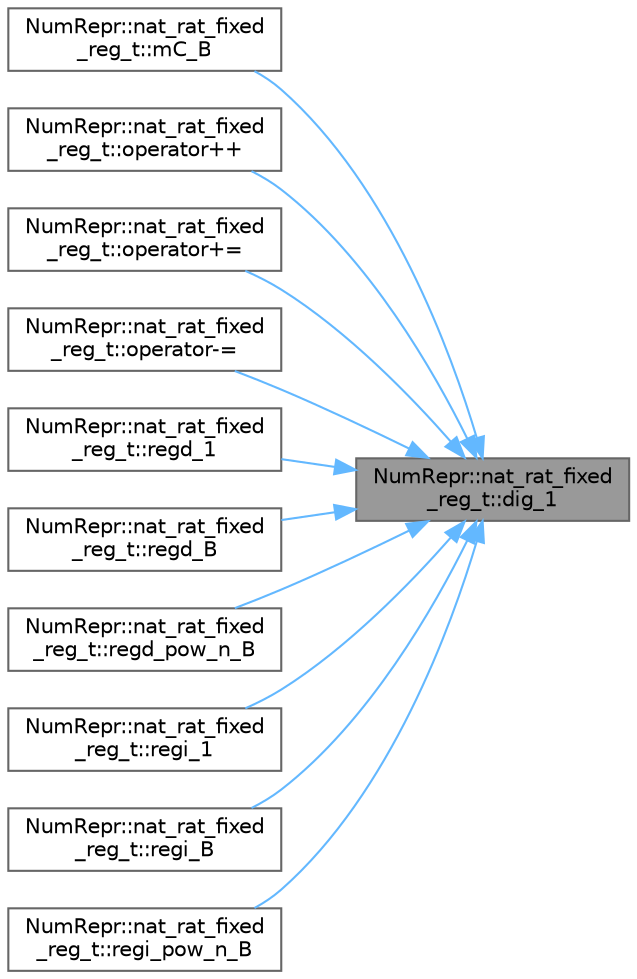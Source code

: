 digraph "NumRepr::nat_rat_fixed_reg_t::dig_1"
{
 // INTERACTIVE_SVG=YES
 // LATEX_PDF_SIZE
  bgcolor="transparent";
  edge [fontname=Helvetica,fontsize=10,labelfontname=Helvetica,labelfontsize=10];
  node [fontname=Helvetica,fontsize=10,shape=box,height=0.2,width=0.4];
  rankdir="RL";
  Node1 [label="NumRepr::nat_rat_fixed\l_reg_t::dig_1",height=0.2,width=0.4,color="gray40", fillcolor="grey60", style="filled", fontcolor="black",tooltip=" "];
  Node1 -> Node2 [dir="back",color="steelblue1",style="solid"];
  Node2 [label="NumRepr::nat_rat_fixed\l_reg_t::mC_B",height=0.2,width=0.4,color="grey40", fillcolor="white", style="filled",URL="$struct_num_repr_1_1nat__rat__fixed__reg__t.html#a43181180eabb8e8ea937db4ba2d7718d",tooltip=" "];
  Node1 -> Node3 [dir="back",color="steelblue1",style="solid"];
  Node3 [label="NumRepr::nat_rat_fixed\l_reg_t::operator++",height=0.2,width=0.4,color="grey40", fillcolor="white", style="filled",URL="$struct_num_repr_1_1nat__rat__fixed__reg__t.html#a1ad5dbda3b2a1663086f48ccddb0c07d",tooltip=" "];
  Node1 -> Node4 [dir="back",color="steelblue1",style="solid"];
  Node4 [label="NumRepr::nat_rat_fixed\l_reg_t::operator+=",height=0.2,width=0.4,color="grey40", fillcolor="white", style="filled",URL="$struct_num_repr_1_1nat__rat__fixed__reg__t.html#af9fbb6e036ca9bd58675e476d43e05a9",tooltip=" "];
  Node1 -> Node5 [dir="back",color="steelblue1",style="solid"];
  Node5 [label="NumRepr::nat_rat_fixed\l_reg_t::operator-=",height=0.2,width=0.4,color="grey40", fillcolor="white", style="filled",URL="$struct_num_repr_1_1nat__rat__fixed__reg__t.html#a863b4585d8f4ae407912c98c9273b6d3",tooltip=" "];
  Node1 -> Node6 [dir="back",color="steelblue1",style="solid"];
  Node6 [label="NumRepr::nat_rat_fixed\l_reg_t::regd_1",height=0.2,width=0.4,color="grey40", fillcolor="white", style="filled",URL="$struct_num_repr_1_1nat__rat__fixed__reg__t.html#a4d1b2577021f8594d6efa471234869e0",tooltip=" "];
  Node1 -> Node7 [dir="back",color="steelblue1",style="solid"];
  Node7 [label="NumRepr::nat_rat_fixed\l_reg_t::regd_B",height=0.2,width=0.4,color="grey40", fillcolor="white", style="filled",URL="$struct_num_repr_1_1nat__rat__fixed__reg__t.html#afc75739252c5a40b233bd12eace8dd16",tooltip=" "];
  Node1 -> Node8 [dir="back",color="steelblue1",style="solid"];
  Node8 [label="NumRepr::nat_rat_fixed\l_reg_t::regd_pow_n_B",height=0.2,width=0.4,color="grey40", fillcolor="white", style="filled",URL="$struct_num_repr_1_1nat__rat__fixed__reg__t.html#a0fd73bc1e0e7ef8d7e5cfeb2830da7a5",tooltip=" "];
  Node1 -> Node9 [dir="back",color="steelblue1",style="solid"];
  Node9 [label="NumRepr::nat_rat_fixed\l_reg_t::regi_1",height=0.2,width=0.4,color="grey40", fillcolor="white", style="filled",URL="$struct_num_repr_1_1nat__rat__fixed__reg__t.html#a9a2b45b2f3d26220d33285794c8128a6",tooltip=" "];
  Node1 -> Node10 [dir="back",color="steelblue1",style="solid"];
  Node10 [label="NumRepr::nat_rat_fixed\l_reg_t::regi_B",height=0.2,width=0.4,color="grey40", fillcolor="white", style="filled",URL="$struct_num_repr_1_1nat__rat__fixed__reg__t.html#a6d97e8aa88ec3d0b9f81c66de861b915",tooltip=" "];
  Node1 -> Node11 [dir="back",color="steelblue1",style="solid"];
  Node11 [label="NumRepr::nat_rat_fixed\l_reg_t::regi_pow_n_B",height=0.2,width=0.4,color="grey40", fillcolor="white", style="filled",URL="$struct_num_repr_1_1nat__rat__fixed__reg__t.html#a993ab098e0e7070f2514b0ebd9b9162e",tooltip=" "];
}
